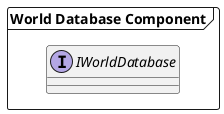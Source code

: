 @startuml
skinparam linetype ortho
!$WORLD_DATABASE_COMPONENT = "true"

frame "World Database Component" as WorldDatabaseComponent {
    interface IWorldDatabase
}

@enduml
